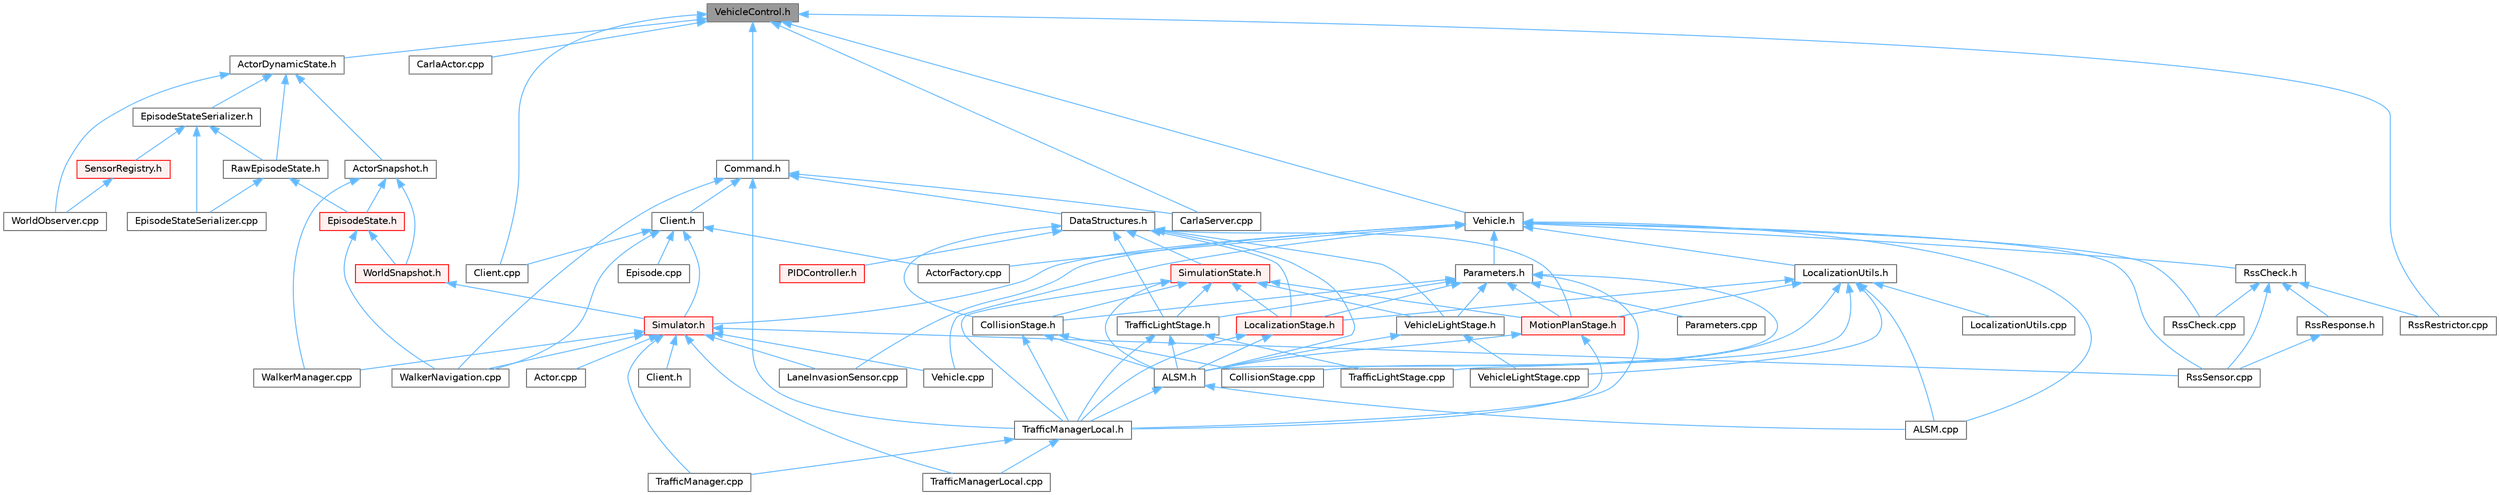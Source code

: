 digraph "VehicleControl.h"
{
 // INTERACTIVE_SVG=YES
 // LATEX_PDF_SIZE
  bgcolor="transparent";
  edge [fontname=Helvetica,fontsize=10,labelfontname=Helvetica,labelfontsize=10];
  node [fontname=Helvetica,fontsize=10,shape=box,height=0.2,width=0.4];
  Node1 [id="Node000001",label="VehicleControl.h",height=0.2,width=0.4,color="gray40", fillcolor="grey60", style="filled", fontcolor="black",tooltip=" "];
  Node1 -> Node2 [id="edge1_Node000001_Node000002",dir="back",color="steelblue1",style="solid",tooltip=" "];
  Node2 [id="Node000002",label="ActorDynamicState.h",height=0.2,width=0.4,color="grey40", fillcolor="white", style="filled",URL="$d6/d60/ActorDynamicState_8h.html",tooltip=" "];
  Node2 -> Node3 [id="edge2_Node000002_Node000003",dir="back",color="steelblue1",style="solid",tooltip=" "];
  Node3 [id="Node000003",label="ActorSnapshot.h",height=0.2,width=0.4,color="grey40", fillcolor="white", style="filled",URL="$db/d5e/ActorSnapshot_8h.html",tooltip=" "];
  Node3 -> Node4 [id="edge3_Node000003_Node000004",dir="back",color="steelblue1",style="solid",tooltip=" "];
  Node4 [id="Node000004",label="EpisodeState.h",height=0.2,width=0.4,color="red", fillcolor="#FFF0F0", style="filled",URL="$d7/df2/EpisodeState_8h.html",tooltip=" "];
  Node4 -> Node75 [id="edge4_Node000004_Node000075",dir="back",color="steelblue1",style="solid",tooltip=" "];
  Node75 [id="Node000075",label="WalkerNavigation.cpp",height=0.2,width=0.4,color="grey40", fillcolor="white", style="filled",URL="$de/d84/WalkerNavigation_8cpp.html",tooltip=" "];
  Node4 -> Node91 [id="edge5_Node000004_Node000091",dir="back",color="steelblue1",style="solid",tooltip=" "];
  Node91 [id="Node000091",label="WorldSnapshot.h",height=0.2,width=0.4,color="red", fillcolor="#FFF0F0", style="filled",URL="$df/d11/WorldSnapshot_8h.html",tooltip=" "];
  Node91 -> Node67 [id="edge6_Node000091_Node000067",dir="back",color="steelblue1",style="solid",tooltip=" "];
  Node67 [id="Node000067",label="Simulator.h",height=0.2,width=0.4,color="red", fillcolor="#FFF0F0", style="filled",URL="$d6/d4a/Simulator_8h.html",tooltip=" "];
  Node67 -> Node19 [id="edge7_Node000067_Node000019",dir="back",color="steelblue1",style="solid",tooltip=" "];
  Node19 [id="Node000019",label="Actor.cpp",height=0.2,width=0.4,color="grey40", fillcolor="white", style="filled",URL="$d4/d34/Actor_8cpp.html",tooltip=" "];
  Node67 -> Node68 [id="edge8_Node000067_Node000068",dir="back",color="steelblue1",style="solid",tooltip=" "];
  Node68 [id="Node000068",label="Client.h",height=0.2,width=0.4,color="grey40", fillcolor="white", style="filled",URL="$dd/de3/client_2Client_8h.html",tooltip=" "];
  Node67 -> Node59 [id="edge9_Node000067_Node000059",dir="back",color="steelblue1",style="solid",tooltip=" "];
  Node59 [id="Node000059",label="LaneInvasionSensor.cpp",height=0.2,width=0.4,color="grey40", fillcolor="white", style="filled",URL="$dd/dbc/LibCarla_2source_2carla_2client_2LaneInvasionSensor_8cpp.html",tooltip=" "];
  Node67 -> Node36 [id="edge10_Node000067_Node000036",dir="back",color="steelblue1",style="solid",tooltip=" "];
  Node36 [id="Node000036",label="RssSensor.cpp",height=0.2,width=0.4,color="grey40", fillcolor="white", style="filled",URL="$d8/d77/LibCarla_2source_2carla_2rss_2RssSensor_8cpp.html",tooltip=" "];
  Node67 -> Node14 [id="edge11_Node000067_Node000014",dir="back",color="steelblue1",style="solid",tooltip=" "];
  Node14 [id="Node000014",label="TrafficManager.cpp",height=0.2,width=0.4,color="grey40", fillcolor="white", style="filled",URL="$db/d04/TrafficManager_8cpp.html",tooltip=" "];
  Node67 -> Node15 [id="edge12_Node000067_Node000015",dir="back",color="steelblue1",style="solid",tooltip=" "];
  Node15 [id="Node000015",label="TrafficManagerLocal.cpp",height=0.2,width=0.4,color="grey40", fillcolor="white", style="filled",URL="$da/d53/TrafficManagerLocal_8cpp.html",tooltip=" "];
  Node67 -> Node40 [id="edge13_Node000067_Node000040",dir="back",color="steelblue1",style="solid",tooltip=" "];
  Node40 [id="Node000040",label="Vehicle.cpp",height=0.2,width=0.4,color="grey40", fillcolor="white", style="filled",URL="$d0/d27/Vehicle_8cpp.html",tooltip=" "];
  Node67 -> Node74 [id="edge14_Node000067_Node000074",dir="back",color="steelblue1",style="solid",tooltip=" "];
  Node74 [id="Node000074",label="WalkerManager.cpp",height=0.2,width=0.4,color="grey40", fillcolor="white", style="filled",URL="$d2/dbb/WalkerManager_8cpp.html",tooltip=" "];
  Node67 -> Node75 [id="edge15_Node000067_Node000075",dir="back",color="steelblue1",style="solid",tooltip=" "];
  Node3 -> Node74 [id="edge16_Node000003_Node000074",dir="back",color="steelblue1",style="solid",tooltip=" "];
  Node3 -> Node91 [id="edge17_Node000003_Node000091",dir="back",color="steelblue1",style="solid",tooltip=" "];
  Node2 -> Node92 [id="edge18_Node000002_Node000092",dir="back",color="steelblue1",style="solid",tooltip=" "];
  Node92 [id="Node000092",label="EpisodeStateSerializer.h",height=0.2,width=0.4,color="grey40", fillcolor="white", style="filled",URL="$dd/dd8/EpisodeStateSerializer_8h.html",tooltip=" "];
  Node92 -> Node93 [id="edge19_Node000092_Node000093",dir="back",color="steelblue1",style="solid",tooltip=" "];
  Node93 [id="Node000093",label="EpisodeStateSerializer.cpp",height=0.2,width=0.4,color="grey40", fillcolor="white", style="filled",URL="$de/d34/EpisodeStateSerializer_8cpp.html",tooltip=" "];
  Node92 -> Node94 [id="edge20_Node000092_Node000094",dir="back",color="steelblue1",style="solid",tooltip=" "];
  Node94 [id="Node000094",label="RawEpisodeState.h",height=0.2,width=0.4,color="grey40", fillcolor="white", style="filled",URL="$dd/d7d/RawEpisodeState_8h.html",tooltip=" "];
  Node94 -> Node4 [id="edge21_Node000094_Node000004",dir="back",color="steelblue1",style="solid",tooltip=" "];
  Node94 -> Node93 [id="edge22_Node000094_Node000093",dir="back",color="steelblue1",style="solid",tooltip=" "];
  Node92 -> Node95 [id="edge23_Node000092_Node000095",dir="back",color="steelblue1",style="solid",tooltip=" "];
  Node95 [id="Node000095",label="SensorRegistry.h",height=0.2,width=0.4,color="red", fillcolor="#FFF0F0", style="filled",URL="$d4/d03/SensorRegistry_8h.html",tooltip=" "];
  Node95 -> Node191 [id="edge24_Node000095_Node000191",dir="back",color="steelblue1",style="solid",tooltip=" "];
  Node191 [id="Node000191",label="WorldObserver.cpp",height=0.2,width=0.4,color="grey40", fillcolor="white", style="filled",URL="$d9/de7/WorldObserver_8cpp.html",tooltip=" "];
  Node2 -> Node94 [id="edge25_Node000002_Node000094",dir="back",color="steelblue1",style="solid",tooltip=" "];
  Node2 -> Node191 [id="edge26_Node000002_Node000191",dir="back",color="steelblue1",style="solid",tooltip=" "];
  Node1 -> Node107 [id="edge27_Node000001_Node000107",dir="back",color="steelblue1",style="solid",tooltip=" "];
  Node107 [id="Node000107",label="CarlaActor.cpp",height=0.2,width=0.4,color="grey40", fillcolor="white", style="filled",URL="$d3/d43/CarlaActor_8cpp.html",tooltip=" "];
  Node1 -> Node112 [id="edge28_Node000001_Node000112",dir="back",color="steelblue1",style="solid",tooltip=" "];
  Node112 [id="Node000112",label="CarlaServer.cpp",height=0.2,width=0.4,color="grey40", fillcolor="white", style="filled",URL="$db/d6c/CarlaServer_8cpp.html",tooltip=" "];
  Node1 -> Node216 [id="edge29_Node000001_Node000216",dir="back",color="steelblue1",style="solid",tooltip=" "];
  Node216 [id="Node000216",label="Client.cpp",height=0.2,width=0.4,color="grey40", fillcolor="white", style="filled",URL="$dc/d4a/client_2detail_2Client_8cpp.html",tooltip=" "];
  Node1 -> Node217 [id="edge30_Node000001_Node000217",dir="back",color="steelblue1",style="solid",tooltip=" "];
  Node217 [id="Node000217",label="Command.h",height=0.2,width=0.4,color="grey40", fillcolor="white", style="filled",URL="$d1/d55/Command_8h.html",tooltip=" "];
  Node217 -> Node112 [id="edge31_Node000217_Node000112",dir="back",color="steelblue1",style="solid",tooltip=" "];
  Node217 -> Node218 [id="edge32_Node000217_Node000218",dir="back",color="steelblue1",style="solid",tooltip=" "];
  Node218 [id="Node000218",label="Client.h",height=0.2,width=0.4,color="grey40", fillcolor="white", style="filled",URL="$df/d8b/client_2detail_2Client_8h.html",tooltip=" "];
  Node218 -> Node16 [id="edge33_Node000218_Node000016",dir="back",color="steelblue1",style="solid",tooltip=" "];
  Node16 [id="Node000016",label="ActorFactory.cpp",height=0.2,width=0.4,color="grey40", fillcolor="white", style="filled",URL="$df/dd6/ActorFactory_8cpp.html",tooltip=" "];
  Node218 -> Node216 [id="edge34_Node000218_Node000216",dir="back",color="steelblue1",style="solid",tooltip=" "];
  Node218 -> Node6 [id="edge35_Node000218_Node000006",dir="back",color="steelblue1",style="solid",tooltip=" "];
  Node6 [id="Node000006",label="Episode.cpp",height=0.2,width=0.4,color="grey40", fillcolor="white", style="filled",URL="$d6/d12/Episode_8cpp.html",tooltip=" "];
  Node218 -> Node67 [id="edge36_Node000218_Node000067",dir="back",color="steelblue1",style="solid",tooltip=" "];
  Node218 -> Node75 [id="edge37_Node000218_Node000075",dir="back",color="steelblue1",style="solid",tooltip=" "];
  Node217 -> Node53 [id="edge38_Node000217_Node000053",dir="back",color="steelblue1",style="solid",tooltip=" "];
  Node53 [id="Node000053",label="DataStructures.h",height=0.2,width=0.4,color="grey40", fillcolor="white", style="filled",URL="$d0/d49/DataStructures_8h.html",tooltip=" "];
  Node53 -> Node11 [id="edge39_Node000053_Node000011",dir="back",color="steelblue1",style="solid",tooltip=" "];
  Node11 [id="Node000011",label="ALSM.h",height=0.2,width=0.4,color="grey40", fillcolor="white", style="filled",URL="$dc/d2c/ALSM_8h.html",tooltip=" "];
  Node11 -> Node12 [id="edge40_Node000011_Node000012",dir="back",color="steelblue1",style="solid",tooltip=" "];
  Node12 [id="Node000012",label="ALSM.cpp",height=0.2,width=0.4,color="grey40", fillcolor="white", style="filled",URL="$d9/da8/ALSM_8cpp.html",tooltip=" "];
  Node11 -> Node13 [id="edge41_Node000011_Node000013",dir="back",color="steelblue1",style="solid",tooltip=" "];
  Node13 [id="Node000013",label="TrafficManagerLocal.h",height=0.2,width=0.4,color="grey40", fillcolor="white", style="filled",URL="$db/ddf/TrafficManagerLocal_8h.html",tooltip=" "];
  Node13 -> Node14 [id="edge42_Node000013_Node000014",dir="back",color="steelblue1",style="solid",tooltip=" "];
  Node13 -> Node15 [id="edge43_Node000013_Node000015",dir="back",color="steelblue1",style="solid",tooltip=" "];
  Node53 -> Node49 [id="edge44_Node000053_Node000049",dir="back",color="steelblue1",style="solid",tooltip=" "];
  Node49 [id="Node000049",label="CollisionStage.h",height=0.2,width=0.4,color="grey40", fillcolor="white", style="filled",URL="$da/d67/CollisionStage_8h.html",tooltip=" "];
  Node49 -> Node11 [id="edge45_Node000049_Node000011",dir="back",color="steelblue1",style="solid",tooltip=" "];
  Node49 -> Node25 [id="edge46_Node000049_Node000025",dir="back",color="steelblue1",style="solid",tooltip=" "];
  Node25 [id="Node000025",label="CollisionStage.cpp",height=0.2,width=0.4,color="grey40", fillcolor="white", style="filled",URL="$db/da2/CollisionStage_8cpp.html",tooltip=" "];
  Node49 -> Node13 [id="edge47_Node000049_Node000013",dir="back",color="steelblue1",style="solid",tooltip=" "];
  Node53 -> Node26 [id="edge48_Node000053_Node000026",dir="back",color="steelblue1",style="solid",tooltip=" "];
  Node26 [id="Node000026",label="LocalizationStage.h",height=0.2,width=0.4,color="red", fillcolor="#FFF0F0", style="filled",URL="$d9/df4/LocalizationStage_8h.html",tooltip=" "];
  Node26 -> Node11 [id="edge49_Node000026_Node000011",dir="back",color="steelblue1",style="solid",tooltip=" "];
  Node26 -> Node13 [id="edge50_Node000026_Node000013",dir="back",color="steelblue1",style="solid",tooltip=" "];
  Node53 -> Node29 [id="edge51_Node000053_Node000029",dir="back",color="steelblue1",style="solid",tooltip=" "];
  Node29 [id="Node000029",label="MotionPlanStage.h",height=0.2,width=0.4,color="red", fillcolor="#FFF0F0", style="filled",URL="$d3/d00/MotionPlanStage_8h.html",tooltip=" "];
  Node29 -> Node11 [id="edge52_Node000029_Node000011",dir="back",color="steelblue1",style="solid",tooltip=" "];
  Node29 -> Node13 [id="edge53_Node000029_Node000013",dir="back",color="steelblue1",style="solid",tooltip=" "];
  Node53 -> Node54 [id="edge54_Node000053_Node000054",dir="back",color="steelblue1",style="solid",tooltip=" "];
  Node54 [id="Node000054",label="PIDController.h",height=0.2,width=0.4,color="red", fillcolor="#FFF0F0", style="filled",URL="$dc/d75/PIDController_8h.html",tooltip=" "];
  Node53 -> Node55 [id="edge55_Node000053_Node000055",dir="back",color="steelblue1",style="solid",tooltip=" "];
  Node55 [id="Node000055",label="SimulationState.h",height=0.2,width=0.4,color="red", fillcolor="#FFF0F0", style="filled",URL="$d5/d3b/SimulationState_8h.html",tooltip=" "];
  Node55 -> Node11 [id="edge56_Node000055_Node000011",dir="back",color="steelblue1",style="solid",tooltip=" "];
  Node55 -> Node49 [id="edge57_Node000055_Node000049",dir="back",color="steelblue1",style="solid",tooltip=" "];
  Node55 -> Node26 [id="edge58_Node000055_Node000026",dir="back",color="steelblue1",style="solid",tooltip=" "];
  Node55 -> Node29 [id="edge59_Node000055_Node000029",dir="back",color="steelblue1",style="solid",tooltip=" "];
  Node55 -> Node51 [id="edge60_Node000055_Node000051",dir="back",color="steelblue1",style="solid",tooltip=" "];
  Node51 [id="Node000051",label="TrafficLightStage.h",height=0.2,width=0.4,color="grey40", fillcolor="white", style="filled",URL="$d4/d12/TrafficLightStage_8h.html",tooltip=" "];
  Node51 -> Node11 [id="edge61_Node000051_Node000011",dir="back",color="steelblue1",style="solid",tooltip=" "];
  Node51 -> Node31 [id="edge62_Node000051_Node000031",dir="back",color="steelblue1",style="solid",tooltip=" "];
  Node31 [id="Node000031",label="TrafficLightStage.cpp",height=0.2,width=0.4,color="grey40", fillcolor="white", style="filled",URL="$dc/d13/TrafficLightStage_8cpp.html",tooltip=" "];
  Node51 -> Node13 [id="edge63_Node000051_Node000013",dir="back",color="steelblue1",style="solid",tooltip=" "];
  Node55 -> Node13 [id="edge64_Node000055_Node000013",dir="back",color="steelblue1",style="solid",tooltip=" "];
  Node55 -> Node52 [id="edge65_Node000055_Node000052",dir="back",color="steelblue1",style="solid",tooltip=" "];
  Node52 [id="Node000052",label="VehicleLightStage.h",height=0.2,width=0.4,color="grey40", fillcolor="white", style="filled",URL="$d1/dc1/VehicleLightStage_8h.html",tooltip=" "];
  Node52 -> Node11 [id="edge66_Node000052_Node000011",dir="back",color="steelblue1",style="solid",tooltip=" "];
  Node52 -> Node32 [id="edge67_Node000052_Node000032",dir="back",color="steelblue1",style="solid",tooltip=" "];
  Node32 [id="Node000032",label="VehicleLightStage.cpp",height=0.2,width=0.4,color="grey40", fillcolor="white", style="filled",URL="$d2/d11/VehicleLightStage_8cpp.html",tooltip=" "];
  Node53 -> Node51 [id="edge68_Node000053_Node000051",dir="back",color="steelblue1",style="solid",tooltip=" "];
  Node53 -> Node52 [id="edge69_Node000053_Node000052",dir="back",color="steelblue1",style="solid",tooltip=" "];
  Node217 -> Node13 [id="edge70_Node000217_Node000013",dir="back",color="steelblue1",style="solid",tooltip=" "];
  Node217 -> Node75 [id="edge71_Node000217_Node000075",dir="back",color="steelblue1",style="solid",tooltip=" "];
  Node1 -> Node37 [id="edge72_Node000001_Node000037",dir="back",color="steelblue1",style="solid",tooltip=" "];
  Node37 [id="Node000037",label="RssRestrictor.cpp",height=0.2,width=0.4,color="grey40", fillcolor="white", style="filled",URL="$de/dfe/RssRestrictor_8cpp.html",tooltip=" "];
  Node1 -> Node77 [id="edge73_Node000001_Node000077",dir="back",color="steelblue1",style="solid",tooltip=" "];
  Node77 [id="Node000077",label="Vehicle.h",height=0.2,width=0.4,color="grey40", fillcolor="white", style="filled",URL="$d9/d18/Vehicle_8h.html",tooltip=" "];
  Node77 -> Node12 [id="edge74_Node000077_Node000012",dir="back",color="steelblue1",style="solid",tooltip=" "];
  Node77 -> Node16 [id="edge75_Node000077_Node000016",dir="back",color="steelblue1",style="solid",tooltip=" "];
  Node77 -> Node59 [id="edge76_Node000077_Node000059",dir="back",color="steelblue1",style="solid",tooltip=" "];
  Node77 -> Node24 [id="edge77_Node000077_Node000024",dir="back",color="steelblue1",style="solid",tooltip=" "];
  Node24 [id="Node000024",label="LocalizationUtils.h",height=0.2,width=0.4,color="grey40", fillcolor="white", style="filled",URL="$d2/d84/LocalizationUtils_8h.html",tooltip=" "];
  Node24 -> Node12 [id="edge78_Node000024_Node000012",dir="back",color="steelblue1",style="solid",tooltip=" "];
  Node24 -> Node25 [id="edge79_Node000024_Node000025",dir="back",color="steelblue1",style="solid",tooltip=" "];
  Node24 -> Node26 [id="edge80_Node000024_Node000026",dir="back",color="steelblue1",style="solid",tooltip=" "];
  Node24 -> Node28 [id="edge81_Node000024_Node000028",dir="back",color="steelblue1",style="solid",tooltip=" "];
  Node28 [id="Node000028",label="LocalizationUtils.cpp",height=0.2,width=0.4,color="grey40", fillcolor="white", style="filled",URL="$d1/dd6/LocalizationUtils_8cpp.html",tooltip=" "];
  Node24 -> Node29 [id="edge82_Node000024_Node000029",dir="back",color="steelblue1",style="solid",tooltip=" "];
  Node24 -> Node31 [id="edge83_Node000024_Node000031",dir="back",color="steelblue1",style="solid",tooltip=" "];
  Node24 -> Node32 [id="edge84_Node000024_Node000032",dir="back",color="steelblue1",style="solid",tooltip=" "];
  Node77 -> Node48 [id="edge85_Node000077_Node000048",dir="back",color="steelblue1",style="solid",tooltip=" "];
  Node48 [id="Node000048",label="Parameters.h",height=0.2,width=0.4,color="grey40", fillcolor="white", style="filled",URL="$d9/dd7/Parameters_8h.html",tooltip=" "];
  Node48 -> Node11 [id="edge86_Node000048_Node000011",dir="back",color="steelblue1",style="solid",tooltip=" "];
  Node48 -> Node49 [id="edge87_Node000048_Node000049",dir="back",color="steelblue1",style="solid",tooltip=" "];
  Node48 -> Node26 [id="edge88_Node000048_Node000026",dir="back",color="steelblue1",style="solid",tooltip=" "];
  Node48 -> Node29 [id="edge89_Node000048_Node000029",dir="back",color="steelblue1",style="solid",tooltip=" "];
  Node48 -> Node50 [id="edge90_Node000048_Node000050",dir="back",color="steelblue1",style="solid",tooltip=" "];
  Node50 [id="Node000050",label="Parameters.cpp",height=0.2,width=0.4,color="grey40", fillcolor="white", style="filled",URL="$d9/dbc/Parameters_8cpp.html",tooltip=" "];
  Node48 -> Node51 [id="edge91_Node000048_Node000051",dir="back",color="steelblue1",style="solid",tooltip=" "];
  Node48 -> Node13 [id="edge92_Node000048_Node000013",dir="back",color="steelblue1",style="solid",tooltip=" "];
  Node48 -> Node52 [id="edge93_Node000048_Node000052",dir="back",color="steelblue1",style="solid",tooltip=" "];
  Node77 -> Node34 [id="edge94_Node000077_Node000034",dir="back",color="steelblue1",style="solid",tooltip=" "];
  Node34 [id="Node000034",label="RssCheck.cpp",height=0.2,width=0.4,color="grey40", fillcolor="white", style="filled",URL="$d0/dce/RssCheck_8cpp.html",tooltip=" "];
  Node77 -> Node33 [id="edge95_Node000077_Node000033",dir="back",color="steelblue1",style="solid",tooltip=" "];
  Node33 [id="Node000033",label="RssCheck.h",height=0.2,width=0.4,color="grey40", fillcolor="white", style="filled",URL="$d8/dab/RssCheck_8h.html",tooltip=" "];
  Node33 -> Node34 [id="edge96_Node000033_Node000034",dir="back",color="steelblue1",style="solid",tooltip=" "];
  Node33 -> Node35 [id="edge97_Node000033_Node000035",dir="back",color="steelblue1",style="solid",tooltip=" "];
  Node35 [id="Node000035",label="RssResponse.h",height=0.2,width=0.4,color="grey40", fillcolor="white", style="filled",URL="$d1/dfa/RssResponse_8h.html",tooltip=" "];
  Node35 -> Node36 [id="edge98_Node000035_Node000036",dir="back",color="steelblue1",style="solid",tooltip=" "];
  Node33 -> Node37 [id="edge99_Node000033_Node000037",dir="back",color="steelblue1",style="solid",tooltip=" "];
  Node33 -> Node36 [id="edge100_Node000033_Node000036",dir="back",color="steelblue1",style="solid",tooltip=" "];
  Node77 -> Node36 [id="edge101_Node000077_Node000036",dir="back",color="steelblue1",style="solid",tooltip=" "];
  Node77 -> Node67 [id="edge102_Node000077_Node000067",dir="back",color="steelblue1",style="solid",tooltip=" "];
  Node77 -> Node40 [id="edge103_Node000077_Node000040",dir="back",color="steelblue1",style="solid",tooltip=" "];
}
